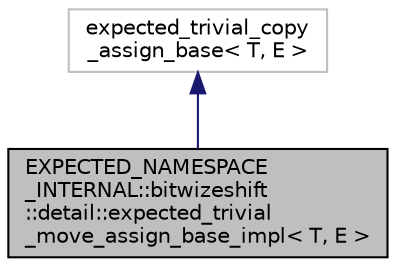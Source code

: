 digraph "EXPECTED_NAMESPACE_INTERNAL::bitwizeshift::detail::expected_trivial_move_assign_base_impl&lt; T, E &gt;"
{
  edge [fontname="Helvetica",fontsize="10",labelfontname="Helvetica",labelfontsize="10"];
  node [fontname="Helvetica",fontsize="10",shape=record];
  Node2 [label="EXPECTED_NAMESPACE\l_INTERNAL::bitwizeshift\l::detail::expected_trivial\l_move_assign_base_impl\< T, E \>",height=0.2,width=0.4,color="black", fillcolor="grey75", style="filled", fontcolor="black"];
  Node3 -> Node2 [dir="back",color="midnightblue",fontsize="10",style="solid",fontname="Helvetica"];
  Node3 [label="expected_trivial_copy\l_assign_base\< T, E \>",height=0.2,width=0.4,color="grey75", fillcolor="white", style="filled"];
}

